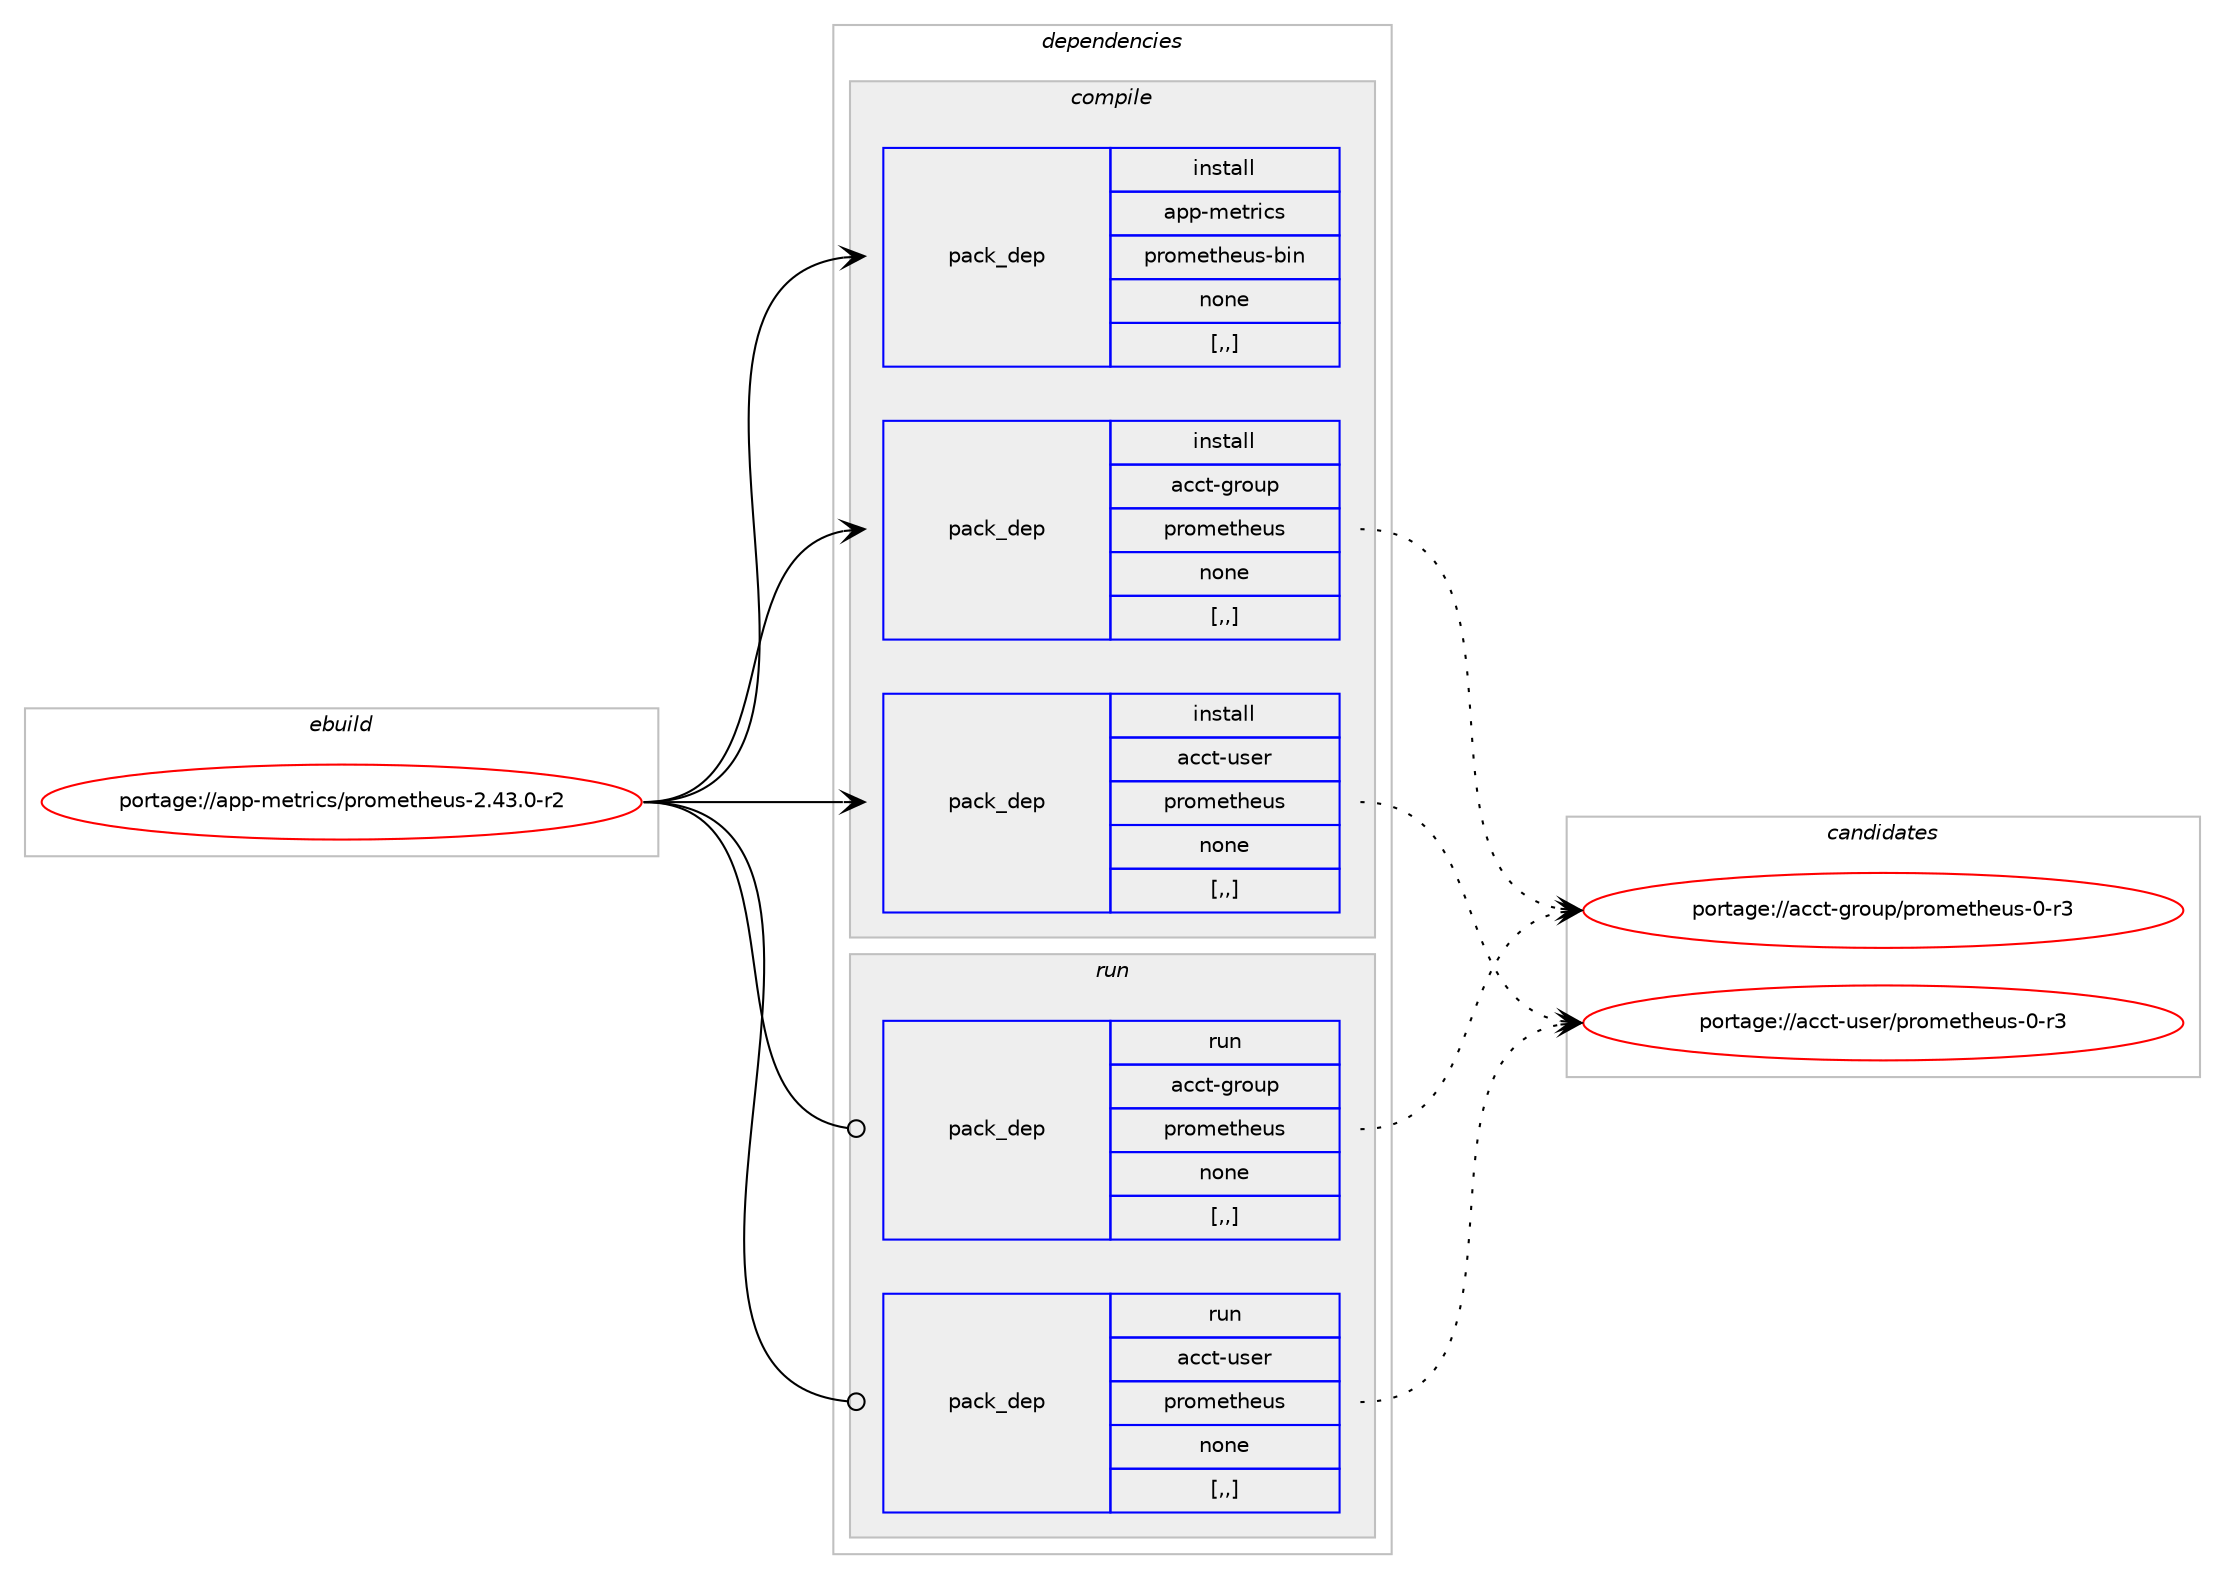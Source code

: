 digraph prolog {

# *************
# Graph options
# *************

newrank=true;
concentrate=true;
compound=true;
graph [rankdir=LR,fontname=Helvetica,fontsize=10,ranksep=1.5];#, ranksep=2.5, nodesep=0.2];
edge  [arrowhead=vee];
node  [fontname=Helvetica,fontsize=10];

# **********
# The ebuild
# **********

subgraph cluster_leftcol {
color=gray;
label=<<i>ebuild</i>>;
id [label="portage://app-metrics/prometheus-2.43.0-r2", color=red, width=4, href="../app-metrics/prometheus-2.43.0-r2.svg"];
}

# ****************
# The dependencies
# ****************

subgraph cluster_midcol {
color=gray;
label=<<i>dependencies</i>>;
subgraph cluster_compile {
fillcolor="#eeeeee";
style=filled;
label=<<i>compile</i>>;
subgraph pack388009 {
dependency533393 [label=<<TABLE BORDER="0" CELLBORDER="1" CELLSPACING="0" CELLPADDING="4" WIDTH="220"><TR><TD ROWSPAN="6" CELLPADDING="30">pack_dep</TD></TR><TR><TD WIDTH="110">install</TD></TR><TR><TD>acct-group</TD></TR><TR><TD>prometheus</TD></TR><TR><TD>none</TD></TR><TR><TD>[,,]</TD></TR></TABLE>>, shape=none, color=blue];
}
id:e -> dependency533393:w [weight=20,style="solid",arrowhead="vee"];
subgraph pack388010 {
dependency533394 [label=<<TABLE BORDER="0" CELLBORDER="1" CELLSPACING="0" CELLPADDING="4" WIDTH="220"><TR><TD ROWSPAN="6" CELLPADDING="30">pack_dep</TD></TR><TR><TD WIDTH="110">install</TD></TR><TR><TD>acct-user</TD></TR><TR><TD>prometheus</TD></TR><TR><TD>none</TD></TR><TR><TD>[,,]</TD></TR></TABLE>>, shape=none, color=blue];
}
id:e -> dependency533394:w [weight=20,style="solid",arrowhead="vee"];
subgraph pack388011 {
dependency533395 [label=<<TABLE BORDER="0" CELLBORDER="1" CELLSPACING="0" CELLPADDING="4" WIDTH="220"><TR><TD ROWSPAN="6" CELLPADDING="30">pack_dep</TD></TR><TR><TD WIDTH="110">install</TD></TR><TR><TD>app-metrics</TD></TR><TR><TD>prometheus-bin</TD></TR><TR><TD>none</TD></TR><TR><TD>[,,]</TD></TR></TABLE>>, shape=none, color=blue];
}
id:e -> dependency533395:w [weight=20,style="solid",arrowhead="vee"];
}
subgraph cluster_compileandrun {
fillcolor="#eeeeee";
style=filled;
label=<<i>compile and run</i>>;
}
subgraph cluster_run {
fillcolor="#eeeeee";
style=filled;
label=<<i>run</i>>;
subgraph pack388012 {
dependency533396 [label=<<TABLE BORDER="0" CELLBORDER="1" CELLSPACING="0" CELLPADDING="4" WIDTH="220"><TR><TD ROWSPAN="6" CELLPADDING="30">pack_dep</TD></TR><TR><TD WIDTH="110">run</TD></TR><TR><TD>acct-group</TD></TR><TR><TD>prometheus</TD></TR><TR><TD>none</TD></TR><TR><TD>[,,]</TD></TR></TABLE>>, shape=none, color=blue];
}
id:e -> dependency533396:w [weight=20,style="solid",arrowhead="odot"];
subgraph pack388013 {
dependency533397 [label=<<TABLE BORDER="0" CELLBORDER="1" CELLSPACING="0" CELLPADDING="4" WIDTH="220"><TR><TD ROWSPAN="6" CELLPADDING="30">pack_dep</TD></TR><TR><TD WIDTH="110">run</TD></TR><TR><TD>acct-user</TD></TR><TR><TD>prometheus</TD></TR><TR><TD>none</TD></TR><TR><TD>[,,]</TD></TR></TABLE>>, shape=none, color=blue];
}
id:e -> dependency533397:w [weight=20,style="solid",arrowhead="odot"];
}
}

# **************
# The candidates
# **************

subgraph cluster_choices {
rank=same;
color=gray;
label=<<i>candidates</i>>;

subgraph choice388009 {
color=black;
nodesep=1;
choice979999116451031141111171124711211411110910111610410111711545484511451 [label="portage://acct-group/prometheus-0-r3", color=red, width=4,href="../acct-group/prometheus-0-r3.svg"];
dependency533393:e -> choice979999116451031141111171124711211411110910111610410111711545484511451:w [style=dotted,weight="100"];
}
subgraph choice388010 {
color=black;
nodesep=1;
choice979999116451171151011144711211411110910111610410111711545484511451 [label="portage://acct-user/prometheus-0-r3", color=red, width=4,href="../acct-user/prometheus-0-r3.svg"];
dependency533394:e -> choice979999116451171151011144711211411110910111610410111711545484511451:w [style=dotted,weight="100"];
}
subgraph choice388011 {
color=black;
nodesep=1;
}
subgraph choice388012 {
color=black;
nodesep=1;
choice979999116451031141111171124711211411110910111610410111711545484511451 [label="portage://acct-group/prometheus-0-r3", color=red, width=4,href="../acct-group/prometheus-0-r3.svg"];
dependency533396:e -> choice979999116451031141111171124711211411110910111610410111711545484511451:w [style=dotted,weight="100"];
}
subgraph choice388013 {
color=black;
nodesep=1;
choice979999116451171151011144711211411110910111610410111711545484511451 [label="portage://acct-user/prometheus-0-r3", color=red, width=4,href="../acct-user/prometheus-0-r3.svg"];
dependency533397:e -> choice979999116451171151011144711211411110910111610410111711545484511451:w [style=dotted,weight="100"];
}
}

}
